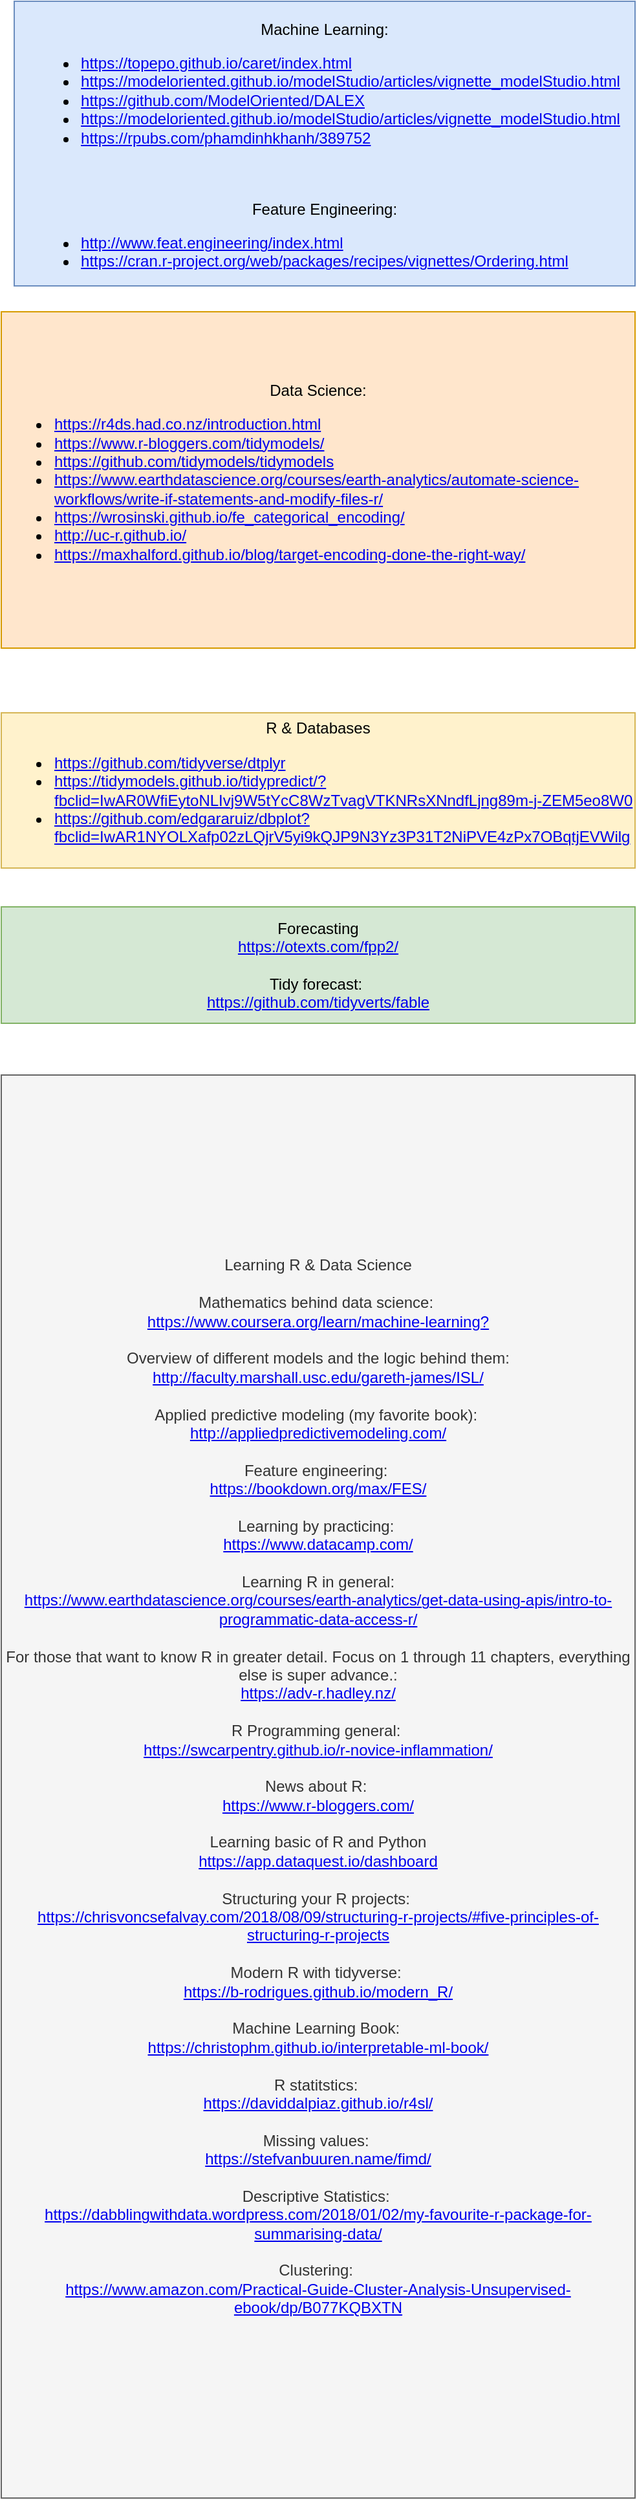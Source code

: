 <mxfile version="12.6.5" type="device"><diagram id="dTwFhnVoqOpaytLfwa5T" name="Page-1"><mxGraphModel dx="593" dy="285" grid="1" gridSize="10" guides="1" tooltips="1" connect="1" arrows="1" fold="1" page="1" pageScale="1" pageWidth="827" pageHeight="1169" math="0" shadow="0"><root><mxCell id="0"/><mxCell id="1" parent="0"/><mxCell id="CFhm9XKKUBQ8RBJj7GYQ-1" value="&lt;br&gt;Machine Learning:&lt;br&gt;&lt;div style=&quot;text-align: left&quot;&gt;&lt;ul&gt;&lt;li&gt;&lt;a href=&quot;https://topepo.github.io/caret/index.html&quot;&gt;https://topepo.github.io/caret/index.html&lt;/a&gt;&lt;/li&gt;&lt;li&gt;&lt;a href=&quot;https://modeloriented.github.io/modelStudio/articles/vignette_modelStudio.html&quot;&gt;https://modeloriented.github.io/modelStudio/articles/vignette_modelStudio.html&lt;/a&gt;&lt;/li&gt;&lt;li&gt;&lt;a href=&quot;https://github.com/ModelOriented/DALEX&quot;&gt;https://github.com/ModelOriented/DALEX&lt;/a&gt;&lt;/li&gt;&lt;li&gt;&lt;a href=&quot;https://modeloriented.github.io/modelStudio/articles/vignette_modelStudio.html&quot;&gt;https://modeloriented.github.io/modelStudio/articles/vignette_modelStudio.html&lt;/a&gt;&lt;/li&gt;&lt;li&gt;&lt;a href=&quot;https://rpubs.com/phamdinhkhanh/389752&quot;&gt;https://rpubs.com/phamdinhkhanh/389752&lt;/a&gt;&lt;/li&gt;&lt;/ul&gt;&lt;/div&gt;&lt;br&gt;&lt;br&gt;Feature Engineering:&lt;br&gt;&lt;ul&gt;&lt;li style=&quot;text-align: left&quot;&gt;&lt;a href=&quot;http://www.feat.engineering/index.html&quot;&gt;http://www.feat.engineering/index.html&lt;/a&gt;&lt;/li&gt;&lt;li style=&quot;text-align: left&quot;&gt;&lt;a href=&quot;https://cran.r-project.org/web/packages/recipes/vignettes/Ordering.html&quot;&gt;https://cran.r-project.org/web/packages/recipes/vignettes/Ordering.html&lt;/a&gt;&lt;/li&gt;&lt;/ul&gt;" style="rounded=0;whiteSpace=wrap;html=1;fillColor=#dae8fc;strokeColor=#6c8ebf;" vertex="1" parent="1"><mxGeometry x="170" y="40" width="480" height="220" as="geometry"/></mxCell><mxCell id="CFhm9XKKUBQ8RBJj7GYQ-2" value="&lt;span style=&quot;white-space: normal&quot;&gt;R &amp;amp; Databases&lt;/span&gt;&lt;br style=&quot;white-space: normal&quot;&gt;&lt;div style=&quot;text-align: left&quot;&gt;&lt;ul&gt;&lt;li&gt;&lt;a href=&quot;https://github.com/tidyverse/dtplyr&quot;&gt;https://github.com/tidyverse/dtplyr&lt;/a&gt;&lt;/li&gt;&lt;li&gt;&lt;a href=&quot;https://tidymodels.github.io/tidypredict/?fbclid=IwAR0WfiEytoNLIvj9W5tYcC8WzTvagVTKNRsXNndfLjng89m-j-ZEM5eo8W0&quot;&gt;https://tidymodels.github.io/tidypredict/?fbclid=IwAR0WfiEytoNLIvj9W5tYcC8WzTvagVTKNRsXNndfLjng89m-j-ZEM5eo8W0&lt;/a&gt;&lt;/li&gt;&lt;li&gt;&lt;a href=&quot;https://github.com/edgararuiz/dbplot?fbclid=IwAR1NYOLXafp02zLQjrV5yi9kQJP9N3Yz3P31T2NiPVE4zPx7OBqtjEVWilg&quot;&gt;&lt;a href=&quot;https://github.com/edgararuiz/dbplot?fbclid=IwAR1NYOLXafp02zLQjrV5yi9kQJP9N3Yz3P31T2NiPVE4zPx7OBqtjEVWilg&quot;&gt;https://github.com/edgararuiz/dbplot?fbclid=IwAR1NYOLXafp02zLQjrV5yi9kQJP9N3Yz3P31T2NiPVE4zPx7OBqtjEVWilg&lt;/a&gt;&lt;/a&gt;&lt;/li&gt;&lt;/ul&gt;&lt;/div&gt;" style="rounded=0;whiteSpace=wrap;html=1;fillColor=#fff2cc;strokeColor=#d6b656;" vertex="1" parent="1"><mxGeometry x="160" y="590" width="490" height="120" as="geometry"/></mxCell><mxCell id="CFhm9XKKUBQ8RBJj7GYQ-3" value="&lt;span style=&quot;white-space: normal&quot;&gt;Data Science:&lt;/span&gt;&lt;br style=&quot;white-space: normal&quot;&gt;&lt;div style=&quot;text-align: left&quot;&gt;&lt;ul&gt;&lt;li&gt;&lt;a href=&quot;https://r4ds.had.co.nz/introduction.html&quot;&gt;https://r4ds.had.co.nz/introduction.html&lt;/a&gt;&lt;/li&gt;&lt;li&gt;&lt;a href=&quot;https://www.r-bloggers.com/tidymodels/&quot;&gt;https://www.r-bloggers.com/tidymodels/&lt;/a&gt;&lt;/li&gt;&lt;li&gt;&lt;a href=&quot;https://github.com/tidymodels/tidymodels&quot;&gt;https://github.com/tidymodels/tidymodels&lt;/a&gt;&lt;/li&gt;&lt;li&gt;&lt;a href=&quot;https://www.earthdatascience.org/courses/earth-analytics/automate-science-workflows/write-if-statements-and-modify-files-r/&quot;&gt;https://www.earthdatascience.org/courses/earth-analytics/automate-science-workflows/write-if-statements-and-modify-files-r/&lt;/a&gt;&lt;/li&gt;&lt;li&gt;&lt;a href=&quot;https://wrosinski.github.io/fe_categorical_encoding/&quot;&gt;https://wrosinski.github.io/fe_categorical_encoding/&lt;/a&gt;&lt;/li&gt;&lt;li&gt;&lt;a href=&quot;http://uc-r.github.io/&quot;&gt;http://uc-r.github.io/&lt;/a&gt;&lt;/li&gt;&lt;li&gt;&lt;a href=&quot;https://maxhalford.github.io/blog/target-encoding-done-the-right-way/&quot;&gt;&lt;a href=&quot;https://maxhalford.github.io/blog/target-encoding-done-the-right-way/&quot;&gt;https://maxhalford.github.io/blog/target-encoding-done-the-right-way/&lt;/a&gt;&lt;/a&gt;&lt;/li&gt;&lt;/ul&gt;&lt;/div&gt;" style="rounded=0;whiteSpace=wrap;html=1;fillColor=#ffe6cc;strokeColor=#d79b00;" vertex="1" parent="1"><mxGeometry x="160" y="280" width="490" height="260" as="geometry"/></mxCell><mxCell id="CFhm9XKKUBQ8RBJj7GYQ-4" value="Forecasting&lt;br&gt;&lt;a href=&quot;https://otexts.com/fpp2/&quot;&gt;https://otexts.com/fpp2/&lt;/a&gt;&lt;br&gt;&lt;br&gt;Tidy forecast:&amp;nbsp;&lt;br&gt;&lt;a href=&quot;https://github.com/tidyverts/fable&quot;&gt;https://github.com/tidyverts/fable&lt;/a&gt;" style="rounded=0;whiteSpace=wrap;html=1;fillColor=#d5e8d4;strokeColor=#82b366;" vertex="1" parent="1"><mxGeometry x="160" y="740" width="490" height="90" as="geometry"/></mxCell><mxCell id="CFhm9XKKUBQ8RBJj7GYQ-5" value="Learning R &amp;amp; Data Science&lt;br&gt;&lt;br&gt;Mathematics behind data science:&amp;nbsp;&lt;br&gt;&lt;a href=&quot;https://www.coursera.org/learn/machine-learning&quot;&gt;https://www.coursera.org/learn/machine-learning?&lt;/a&gt;&lt;br&gt;&lt;br&gt;Overview of different models and the logic behind them:&lt;br&gt;&lt;a href=&quot;http://faculty.marshall.usc.edu/gareth-james/ISL/&quot;&gt;http://faculty.marshall.usc.edu/gareth-james/ISL/&lt;/a&gt;&lt;br&gt;&lt;br&gt;Applied predictive modeling (my favorite book):&amp;nbsp;&lt;br&gt;&lt;a href=&quot;http://appliedpredictivemodeling.com/&quot;&gt;http://appliedpredictivemodeling.com/&lt;/a&gt;&lt;br&gt;&lt;br&gt;Feature engineering:&amp;nbsp;&lt;br&gt;&lt;a href=&quot;https://bookdown.org/max/FES/&quot;&gt;https://bookdown.org/max/FES/&lt;/a&gt;&lt;br&gt;&lt;br&gt;Learning by practicing:&amp;nbsp;&lt;br&gt;&lt;a href=&quot;https://www.datacamp.com/&quot;&gt;https://www.datacamp.com/&lt;/a&gt;&lt;br&gt;&lt;br&gt;Learning R in general:&lt;br&gt;&lt;a href=&quot;https://www.earthdatascience.org/courses/earth-analytics/get-data-using-apis/intro-to-programmatic-data-access-r/&quot;&gt;https://www.earthdatascience.org/courses/earth-analytics/get-data-using-apis/intro-to-programmatic-data-access-r/&lt;/a&gt;&lt;br&gt;&lt;br&gt;For those that want to know R in greater detail. Focus on 1 through 11 chapters, everything else is super advance.:&lt;br&gt;&lt;a href=&quot;https://adv-r.hadley.nz/&quot;&gt;https://adv-r.hadley.nz/&lt;/a&gt;&lt;br&gt;&lt;br&gt;R Programming general:&amp;nbsp;&lt;br&gt;&lt;a href=&quot;https://swcarpentry.github.io/r-novice-inflammation/&quot;&gt;https://swcarpentry.github.io/r-novice-inflammation/&lt;/a&gt;&lt;br&gt;&lt;br&gt;News about R:&amp;nbsp;&lt;br&gt;&lt;a href=&quot;https://www.r-bloggers.com/&quot;&gt;https://www.r-bloggers.com/&lt;/a&gt;&lt;br&gt;&lt;br&gt;Learning basic of R and Python&lt;br&gt;&lt;a href=&quot;https://app.dataquest.io/dashboard&quot;&gt;https://app.dataquest.io/dashboard&lt;/a&gt;&lt;br&gt;&lt;br&gt;Structuring your R projects:&amp;nbsp;&lt;br&gt;&lt;a href=&quot;https://chrisvoncsefalvay.com/2018/08/09/structuring-r-projects/#five-principles-of-structuring-r-projects&quot;&gt;https://chrisvoncsefalvay.com/2018/08/09/structuring-r-projects/#five-principles-of-structuring-r-projects&lt;/a&gt;&lt;br&gt;&lt;br&gt;Modern R with tidyverse:&amp;nbsp;&lt;br&gt;&lt;a href=&quot;https://b-rodrigues.github.io/modern_R/&quot;&gt;https://b-rodrigues.github.io/modern_R/&lt;/a&gt;&lt;br&gt;&lt;br&gt;Machine Learning Book:&amp;nbsp;&lt;br&gt;&lt;a href=&quot;https://christophm.github.io/interpretable-ml-book/&quot;&gt;https://christophm.github.io/interpretable-ml-book/&lt;/a&gt;&lt;br&gt;&lt;br&gt;R statitstics:&amp;nbsp;&lt;br&gt;&lt;a href=&quot;https://daviddalpiaz.github.io/r4sl/&quot;&gt;https://daviddalpiaz.github.io/r4sl/&lt;/a&gt;&lt;br&gt;&lt;br&gt;Missing values:&amp;nbsp;&lt;br&gt;&lt;a href=&quot;https://stefvanbuuren.name/fimd/&quot;&gt;https://stefvanbuuren.name/fimd/&lt;/a&gt;&lt;br&gt;&lt;br&gt;Descriptive Statistics:&amp;nbsp;&lt;br&gt;&lt;a href=&quot;https://dabblingwithdata.wordpress.com/2018/01/02/my-favourite-r-package-for-summarising-data/&quot;&gt;https://dabblingwithdata.wordpress.com/2018/01/02/my-favourite-r-package-for-summarising-data/&lt;/a&gt;&lt;br&gt;&lt;br&gt;Clustering:&amp;nbsp;&lt;br&gt;&lt;a href=&quot;https://www.amazon.com/Practical-Guide-Cluster-Analysis-Unsupervised-ebook/dp/B077KQBXTN&quot;&gt;https://www.amazon.com/Practical-Guide-Cluster-Analysis-Unsupervised-ebook/dp/B077KQBXTN&lt;/a&gt;" style="rounded=0;whiteSpace=wrap;html=1;fillColor=#f5f5f5;strokeColor=#666666;fontColor=#333333;" vertex="1" parent="1"><mxGeometry x="160" y="870" width="490" height="1100" as="geometry"/></mxCell></root></mxGraphModel></diagram></mxfile>